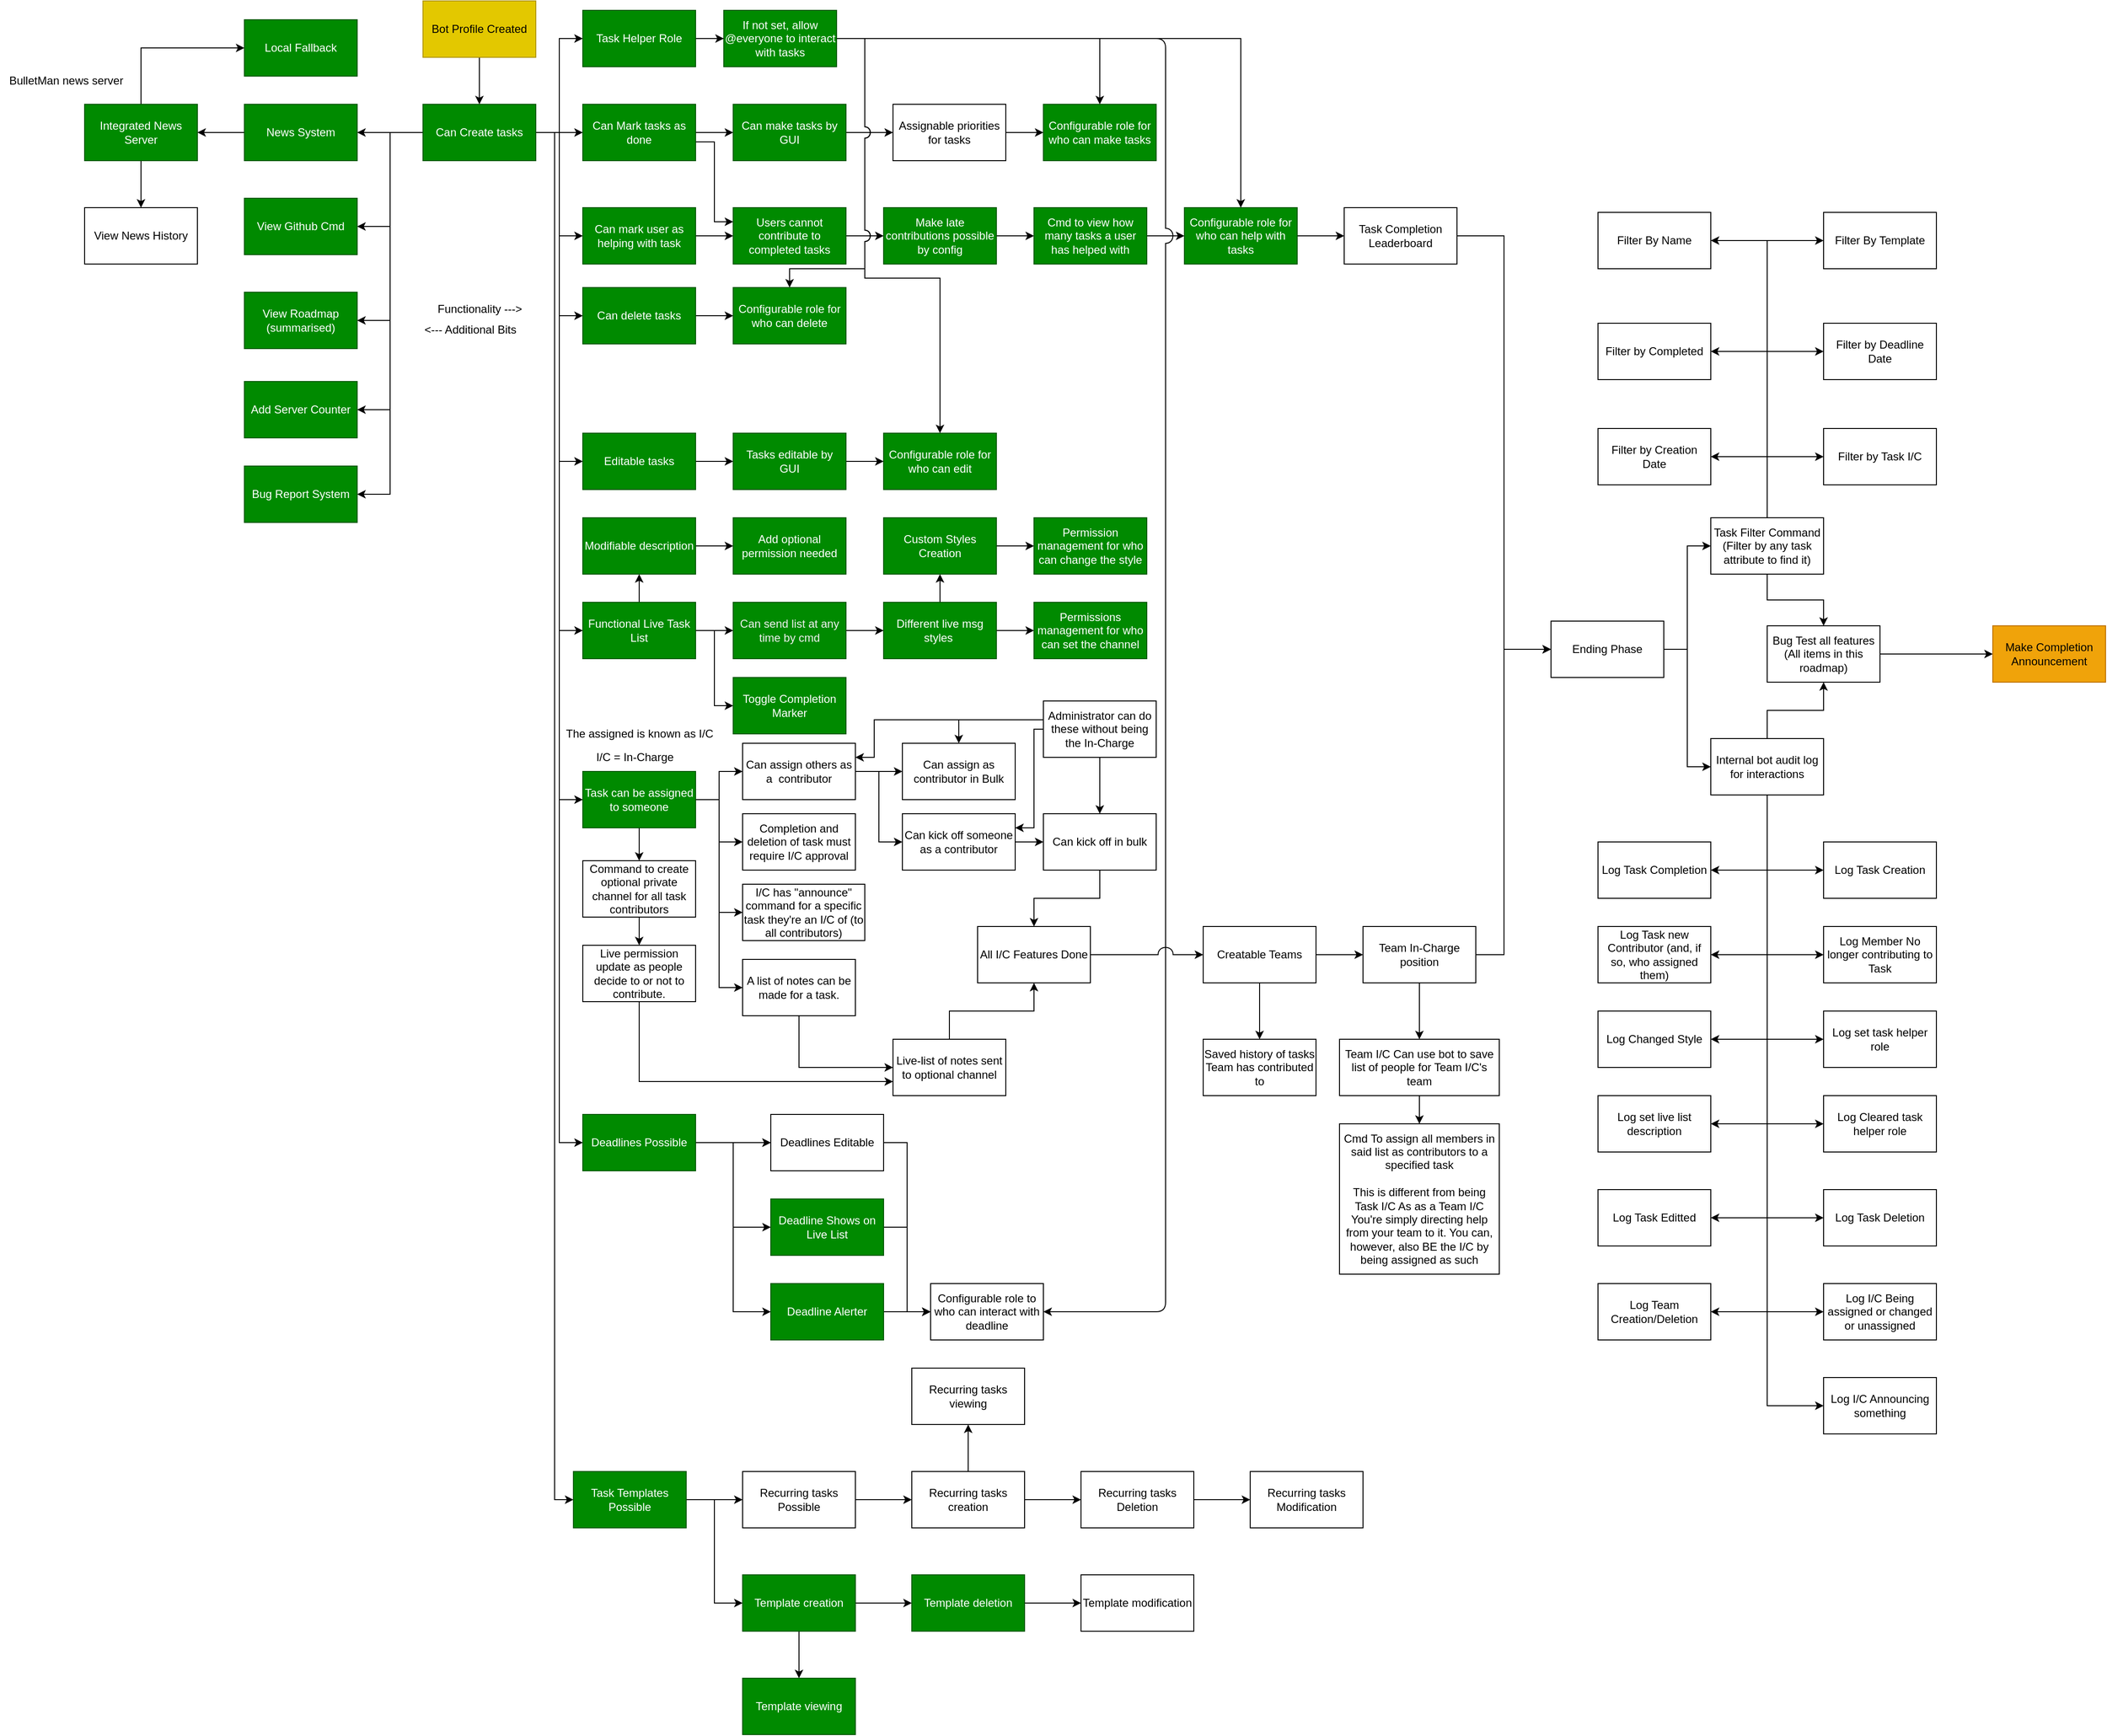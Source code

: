 <mxfile version="24.7.5">
  <diagram name="Page-1" id="8FrDcvNgyaQXy28fj4Ws">
    <mxGraphModel dx="1434" dy="836" grid="1" gridSize="10" guides="1" tooltips="1" connect="1" arrows="1" fold="1" page="1" pageScale="1" pageWidth="2300" pageHeight="1900" math="0" shadow="0">
      <root>
        <mxCell id="0" />
        <mxCell id="1" parent="0" />
        <mxCell id="YeKTc1dGwM5D7p58s4Ac-23" value="" style="edgeStyle=orthogonalEdgeStyle;rounded=0;orthogonalLoop=1;jettySize=auto;html=1;" parent="1" source="YeKTc1dGwM5D7p58s4Ac-1" target="YeKTc1dGwM5D7p58s4Ac-22" edge="1">
          <mxGeometry relative="1" as="geometry" />
        </mxCell>
        <mxCell id="YeKTc1dGwM5D7p58s4Ac-1" value="Editable tasks" style="rounded=0;whiteSpace=wrap;html=1;fillColor=#008a00;fontColor=#ffffff;strokeColor=#005700;" parent="1" vertex="1">
          <mxGeometry x="660" y="475" width="120" height="60" as="geometry" />
        </mxCell>
        <mxCell id="YeKTc1dGwM5D7p58s4Ac-4" value="" style="edgeStyle=orthogonalEdgeStyle;rounded=0;orthogonalLoop=1;jettySize=auto;html=1;" parent="1" source="YeKTc1dGwM5D7p58s4Ac-2" target="YeKTc1dGwM5D7p58s4Ac-3" edge="1">
          <mxGeometry relative="1" as="geometry" />
        </mxCell>
        <mxCell id="YeKTc1dGwM5D7p58s4Ac-6" style="edgeStyle=orthogonalEdgeStyle;rounded=0;orthogonalLoop=1;jettySize=auto;html=1;entryX=0;entryY=0.5;entryDx=0;entryDy=0;" parent="1" source="YeKTc1dGwM5D7p58s4Ac-2" target="YeKTc1dGwM5D7p58s4Ac-5" edge="1">
          <mxGeometry relative="1" as="geometry" />
        </mxCell>
        <mxCell id="YeKTc1dGwM5D7p58s4Ac-8" style="edgeStyle=orthogonalEdgeStyle;rounded=0;orthogonalLoop=1;jettySize=auto;html=1;entryX=0;entryY=0.5;entryDx=0;entryDy=0;" parent="1" source="YeKTc1dGwM5D7p58s4Ac-2" target="YeKTc1dGwM5D7p58s4Ac-7" edge="1">
          <mxGeometry relative="1" as="geometry" />
        </mxCell>
        <mxCell id="YeKTc1dGwM5D7p58s4Ac-16" style="edgeStyle=orthogonalEdgeStyle;rounded=0;orthogonalLoop=1;jettySize=auto;html=1;entryX=0;entryY=0.5;entryDx=0;entryDy=0;" parent="1" source="YeKTc1dGwM5D7p58s4Ac-2" target="YeKTc1dGwM5D7p58s4Ac-15" edge="1">
          <mxGeometry relative="1" as="geometry" />
        </mxCell>
        <mxCell id="YeKTc1dGwM5D7p58s4Ac-21" style="edgeStyle=orthogonalEdgeStyle;rounded=0;orthogonalLoop=1;jettySize=auto;html=1;entryX=0;entryY=0.5;entryDx=0;entryDy=0;" parent="1" source="YeKTc1dGwM5D7p58s4Ac-2" target="YeKTc1dGwM5D7p58s4Ac-1" edge="1">
          <mxGeometry relative="1" as="geometry" />
        </mxCell>
        <mxCell id="YeKTc1dGwM5D7p58s4Ac-25" style="edgeStyle=orthogonalEdgeStyle;rounded=0;orthogonalLoop=1;jettySize=auto;html=1;entryX=0;entryY=0.5;entryDx=0;entryDy=0;" parent="1" source="YeKTc1dGwM5D7p58s4Ac-2" target="YeKTc1dGwM5D7p58s4Ac-24" edge="1">
          <mxGeometry relative="1" as="geometry" />
        </mxCell>
        <mxCell id="HZ9nBPcBSSSsEg8i0Y5z-13" style="edgeStyle=orthogonalEdgeStyle;rounded=0;orthogonalLoop=1;jettySize=auto;html=1;entryX=0;entryY=0.5;entryDx=0;entryDy=0;" parent="1" source="YeKTc1dGwM5D7p58s4Ac-2" target="HZ9nBPcBSSSsEg8i0Y5z-9" edge="1">
          <mxGeometry relative="1" as="geometry" />
        </mxCell>
        <mxCell id="HZ9nBPcBSSSsEg8i0Y5z-28" value="" style="edgeStyle=orthogonalEdgeStyle;rounded=0;orthogonalLoop=1;jettySize=auto;html=1;" parent="1" source="YeKTc1dGwM5D7p58s4Ac-2" target="HZ9nBPcBSSSsEg8i0Y5z-24" edge="1">
          <mxGeometry relative="1" as="geometry" />
        </mxCell>
        <mxCell id="HZ9nBPcBSSSsEg8i0Y5z-39" style="edgeStyle=orthogonalEdgeStyle;rounded=0;orthogonalLoop=1;jettySize=auto;html=1;entryX=1;entryY=0.5;entryDx=0;entryDy=0;" parent="1" source="YeKTc1dGwM5D7p58s4Ac-2" target="HZ9nBPcBSSSsEg8i0Y5z-38" edge="1">
          <mxGeometry relative="1" as="geometry" />
        </mxCell>
        <mxCell id="HZ9nBPcBSSSsEg8i0Y5z-41" style="edgeStyle=orthogonalEdgeStyle;rounded=0;orthogonalLoop=1;jettySize=auto;html=1;entryX=1;entryY=0.5;entryDx=0;entryDy=0;" parent="1" source="YeKTc1dGwM5D7p58s4Ac-2" target="HZ9nBPcBSSSsEg8i0Y5z-40" edge="1">
          <mxGeometry relative="1" as="geometry" />
        </mxCell>
        <mxCell id="L59BxwfaYWVdyEsUo6Vb-5" style="edgeStyle=orthogonalEdgeStyle;rounded=0;orthogonalLoop=1;jettySize=auto;html=1;entryX=0;entryY=0.5;entryDx=0;entryDy=0;" parent="1" source="YeKTc1dGwM5D7p58s4Ac-2" target="L59BxwfaYWVdyEsUo6Vb-4" edge="1">
          <mxGeometry relative="1" as="geometry" />
        </mxCell>
        <mxCell id="NMTUODGjlIO52O_gNEFz-11" style="edgeStyle=orthogonalEdgeStyle;rounded=0;orthogonalLoop=1;jettySize=auto;html=1;entryX=0;entryY=0.5;entryDx=0;entryDy=0;" parent="1" source="YeKTc1dGwM5D7p58s4Ac-2" target="NMTUODGjlIO52O_gNEFz-10" edge="1">
          <mxGeometry relative="1" as="geometry" />
        </mxCell>
        <mxCell id="s9dYylVE_jDBHlCoKm3X-3" style="edgeStyle=orthogonalEdgeStyle;rounded=0;orthogonalLoop=1;jettySize=auto;html=1;entryX=1;entryY=0.5;entryDx=0;entryDy=0;" parent="1" source="YeKTc1dGwM5D7p58s4Ac-2" target="s9dYylVE_jDBHlCoKm3X-1" edge="1">
          <mxGeometry relative="1" as="geometry" />
        </mxCell>
        <mxCell id="s9dYylVE_jDBHlCoKm3X-4" style="edgeStyle=orthogonalEdgeStyle;rounded=0;orthogonalLoop=1;jettySize=auto;html=1;entryX=1;entryY=0.5;entryDx=0;entryDy=0;" parent="1" source="YeKTc1dGwM5D7p58s4Ac-2" target="s9dYylVE_jDBHlCoKm3X-2" edge="1">
          <mxGeometry relative="1" as="geometry" />
        </mxCell>
        <mxCell id="YeKTc1dGwM5D7p58s4Ac-2" value="Can Create tasks" style="rounded=0;whiteSpace=wrap;html=1;fillColor=#008a00;fontColor=#ffffff;strokeColor=#005700;" parent="1" vertex="1">
          <mxGeometry x="490" y="125" width="120" height="60" as="geometry" />
        </mxCell>
        <mxCell id="YeKTc1dGwM5D7p58s4Ac-34" style="edgeStyle=orthogonalEdgeStyle;rounded=0;orthogonalLoop=1;jettySize=auto;html=1;" parent="1" source="YeKTc1dGwM5D7p58s4Ac-3" target="YeKTc1dGwM5D7p58s4Ac-33" edge="1">
          <mxGeometry relative="1" as="geometry" />
        </mxCell>
        <mxCell id="HZ9nBPcBSSSsEg8i0Y5z-37" style="edgeStyle=orthogonalEdgeStyle;rounded=0;orthogonalLoop=1;jettySize=auto;html=1;entryX=0;entryY=0.25;entryDx=0;entryDy=0;" parent="1" source="YeKTc1dGwM5D7p58s4Ac-3" target="YeKTc1dGwM5D7p58s4Ac-9" edge="1">
          <mxGeometry relative="1" as="geometry">
            <Array as="points">
              <mxPoint x="800" y="165" />
              <mxPoint x="800" y="250" />
            </Array>
          </mxGeometry>
        </mxCell>
        <mxCell id="YeKTc1dGwM5D7p58s4Ac-3" value="Can&amp;nbsp;&lt;span style=&quot;background-color: initial;&quot;&gt;Mark tasks as done&lt;/span&gt;" style="rounded=0;whiteSpace=wrap;html=1;fillColor=#008a00;fontColor=#ffffff;strokeColor=#005700;" parent="1" vertex="1">
          <mxGeometry x="660" y="125" width="120" height="60" as="geometry" />
        </mxCell>
        <mxCell id="YeKTc1dGwM5D7p58s4Ac-11" value="" style="edgeStyle=orthogonalEdgeStyle;rounded=0;orthogonalLoop=1;jettySize=auto;html=1;" parent="1" source="YeKTc1dGwM5D7p58s4Ac-5" target="YeKTc1dGwM5D7p58s4Ac-9" edge="1">
          <mxGeometry relative="1" as="geometry" />
        </mxCell>
        <mxCell id="YeKTc1dGwM5D7p58s4Ac-5" value="Can mark user as helping with task" style="rounded=0;whiteSpace=wrap;html=1;fillColor=#008a00;fontColor=#ffffff;strokeColor=#005700;" parent="1" vertex="1">
          <mxGeometry x="660" y="235" width="120" height="60" as="geometry" />
        </mxCell>
        <mxCell id="RFqWDmBNpIgHTDwS8YA--31" value="" style="edgeStyle=orthogonalEdgeStyle;rounded=0;orthogonalLoop=1;jettySize=auto;html=1;" parent="1" source="YeKTc1dGwM5D7p58s4Ac-7" target="RFqWDmBNpIgHTDwS8YA--30" edge="1">
          <mxGeometry relative="1" as="geometry" />
        </mxCell>
        <mxCell id="YeKTc1dGwM5D7p58s4Ac-7" value="Can delete tasks" style="rounded=0;whiteSpace=wrap;html=1;fillColor=#008a00;fontColor=#ffffff;strokeColor=#005700;" parent="1" vertex="1">
          <mxGeometry x="660" y="320" width="120" height="60" as="geometry" />
        </mxCell>
        <mxCell id="YeKTc1dGwM5D7p58s4Ac-13" value="" style="edgeStyle=orthogonalEdgeStyle;rounded=0;orthogonalLoop=1;jettySize=auto;html=1;" parent="1" source="YeKTc1dGwM5D7p58s4Ac-9" target="YeKTc1dGwM5D7p58s4Ac-12" edge="1">
          <mxGeometry relative="1" as="geometry" />
        </mxCell>
        <mxCell id="YeKTc1dGwM5D7p58s4Ac-9" value="Users cannot contribute to completed tasks" style="rounded=0;whiteSpace=wrap;html=1;fillColor=#008a00;fontColor=#ffffff;strokeColor=#005700;" parent="1" vertex="1">
          <mxGeometry x="820" y="235" width="120" height="60" as="geometry" />
        </mxCell>
        <mxCell id="HZ9nBPcBSSSsEg8i0Y5z-44" value="" style="edgeStyle=orthogonalEdgeStyle;rounded=0;orthogonalLoop=1;jettySize=auto;html=1;" parent="1" source="YeKTc1dGwM5D7p58s4Ac-12" target="HZ9nBPcBSSSsEg8i0Y5z-42" edge="1">
          <mxGeometry relative="1" as="geometry" />
        </mxCell>
        <mxCell id="YeKTc1dGwM5D7p58s4Ac-12" value="Make late contributions possible by config" style="rounded=0;whiteSpace=wrap;html=1;fillColor=#008a00;fontColor=#ffffff;strokeColor=#005700;" parent="1" vertex="1">
          <mxGeometry x="980" y="235" width="120" height="60" as="geometry" />
        </mxCell>
        <mxCell id="YeKTc1dGwM5D7p58s4Ac-18" value="" style="edgeStyle=orthogonalEdgeStyle;rounded=0;orthogonalLoop=1;jettySize=auto;html=1;" parent="1" source="YeKTc1dGwM5D7p58s4Ac-15" target="YeKTc1dGwM5D7p58s4Ac-17" edge="1">
          <mxGeometry relative="1" as="geometry" />
        </mxCell>
        <mxCell id="HZ9nBPcBSSSsEg8i0Y5z-52" style="edgeStyle=orthogonalEdgeStyle;rounded=0;orthogonalLoop=1;jettySize=auto;html=1;entryX=0;entryY=0.5;entryDx=0;entryDy=0;" parent="1" source="YeKTc1dGwM5D7p58s4Ac-15" target="HZ9nBPcBSSSsEg8i0Y5z-51" edge="1">
          <mxGeometry relative="1" as="geometry" />
        </mxCell>
        <mxCell id="RFqWDmBNpIgHTDwS8YA--4" value="" style="edgeStyle=orthogonalEdgeStyle;rounded=0;orthogonalLoop=1;jettySize=auto;html=1;" parent="1" source="YeKTc1dGwM5D7p58s4Ac-15" target="RFqWDmBNpIgHTDwS8YA--3" edge="1">
          <mxGeometry relative="1" as="geometry" />
        </mxCell>
        <mxCell id="YeKTc1dGwM5D7p58s4Ac-15" value="Functional Live Task List" style="rounded=0;whiteSpace=wrap;html=1;fillColor=#008a00;fontColor=#ffffff;strokeColor=#005700;" parent="1" vertex="1">
          <mxGeometry x="660" y="655" width="120" height="60" as="geometry" />
        </mxCell>
        <mxCell id="YeKTc1dGwM5D7p58s4Ac-20" value="" style="edgeStyle=orthogonalEdgeStyle;rounded=0;orthogonalLoop=1;jettySize=auto;html=1;" parent="1" source="YeKTc1dGwM5D7p58s4Ac-17" target="YeKTc1dGwM5D7p58s4Ac-19" edge="1">
          <mxGeometry relative="1" as="geometry" />
        </mxCell>
        <mxCell id="YeKTc1dGwM5D7p58s4Ac-17" value="&lt;span style=&quot;color: rgb(240, 240, 240);&quot;&gt;Can send list at any time by cmd&lt;/span&gt;" style="rounded=0;whiteSpace=wrap;html=1;fillColor=#008a00;fontColor=#ffffff;strokeColor=#005700;" parent="1" vertex="1">
          <mxGeometry x="820" y="655" width="120" height="60" as="geometry" />
        </mxCell>
        <mxCell id="YeKTc1dGwM5D7p58s4Ac-27" value="" style="edgeStyle=orthogonalEdgeStyle;rounded=0;orthogonalLoop=1;jettySize=auto;html=1;" parent="1" source="YeKTc1dGwM5D7p58s4Ac-19" target="YeKTc1dGwM5D7p58s4Ac-26" edge="1">
          <mxGeometry relative="1" as="geometry" />
        </mxCell>
        <mxCell id="HZ9nBPcBSSSsEg8i0Y5z-23" value="" style="edgeStyle=orthogonalEdgeStyle;rounded=0;orthogonalLoop=1;jettySize=auto;html=1;" parent="1" source="YeKTc1dGwM5D7p58s4Ac-19" target="HZ9nBPcBSSSsEg8i0Y5z-22" edge="1">
          <mxGeometry relative="1" as="geometry" />
        </mxCell>
        <mxCell id="YeKTc1dGwM5D7p58s4Ac-19" value="Different live msg styles&amp;nbsp;" style="rounded=0;whiteSpace=wrap;html=1;fillColor=#008a00;fontColor=#ffffff;strokeColor=#005700;" parent="1" vertex="1">
          <mxGeometry x="980" y="655" width="120" height="60" as="geometry" />
        </mxCell>
        <mxCell id="RFqWDmBNpIgHTDwS8YA--29" value="" style="edgeStyle=orthogonalEdgeStyle;rounded=0;orthogonalLoop=1;jettySize=auto;html=1;" parent="1" source="YeKTc1dGwM5D7p58s4Ac-22" target="RFqWDmBNpIgHTDwS8YA--28" edge="1">
          <mxGeometry relative="1" as="geometry" />
        </mxCell>
        <mxCell id="YeKTc1dGwM5D7p58s4Ac-22" value="Tasks editable by&lt;div&gt;GUI&lt;/div&gt;" style="rounded=0;whiteSpace=wrap;html=1;fillColor=#008a00;fontColor=#ffffff;strokeColor=#005700;" parent="1" vertex="1">
          <mxGeometry x="820" y="475" width="120" height="60" as="geometry" />
        </mxCell>
        <mxCell id="RFqWDmBNpIgHTDwS8YA--8" value="" style="edgeStyle=orthogonalEdgeStyle;rounded=0;orthogonalLoop=1;jettySize=auto;html=1;" parent="1" source="YeKTc1dGwM5D7p58s4Ac-24" target="RFqWDmBNpIgHTDwS8YA--7" edge="1">
          <mxGeometry relative="1" as="geometry" />
        </mxCell>
        <mxCell id="RFqWDmBNpIgHTDwS8YA--14" style="edgeStyle=orthogonalEdgeStyle;rounded=0;orthogonalLoop=1;jettySize=auto;html=1;entryX=0;entryY=0.5;entryDx=0;entryDy=0;" parent="1" source="YeKTc1dGwM5D7p58s4Ac-24" target="YeKTc1dGwM5D7p58s4Ac-35" edge="1">
          <mxGeometry relative="1" as="geometry" />
        </mxCell>
        <mxCell id="RFqWDmBNpIgHTDwS8YA--17" style="edgeStyle=orthogonalEdgeStyle;rounded=0;orthogonalLoop=1;jettySize=auto;html=1;entryX=0;entryY=0.5;entryDx=0;entryDy=0;" parent="1" source="YeKTc1dGwM5D7p58s4Ac-24" target="RFqWDmBNpIgHTDwS8YA--5" edge="1">
          <mxGeometry relative="1" as="geometry" />
        </mxCell>
        <mxCell id="RFqWDmBNpIgHTDwS8YA--21" value="" style="edgeStyle=orthogonalEdgeStyle;rounded=0;orthogonalLoop=1;jettySize=auto;html=1;" parent="1" source="YeKTc1dGwM5D7p58s4Ac-24" target="RFqWDmBNpIgHTDwS8YA--20" edge="1">
          <mxGeometry relative="1" as="geometry" />
        </mxCell>
        <mxCell id="RFqWDmBNpIgHTDwS8YA--25" style="edgeStyle=orthogonalEdgeStyle;rounded=0;orthogonalLoop=1;jettySize=auto;html=1;entryX=0;entryY=0.5;entryDx=0;entryDy=0;" parent="1" source="YeKTc1dGwM5D7p58s4Ac-24" target="RFqWDmBNpIgHTDwS8YA--24" edge="1">
          <mxGeometry relative="1" as="geometry" />
        </mxCell>
        <mxCell id="YeKTc1dGwM5D7p58s4Ac-24" value="Task can be assigned to someone" style="rounded=0;whiteSpace=wrap;html=1;fillColor=#008a00;fontColor=#ffffff;strokeColor=#005700;" parent="1" vertex="1">
          <mxGeometry x="660" y="835" width="120" height="60" as="geometry" />
        </mxCell>
        <mxCell id="YeKTc1dGwM5D7p58s4Ac-26" value="Permissions management for who can set the channel" style="rounded=0;whiteSpace=wrap;html=1;fillColor=#008a00;fontColor=#ffffff;strokeColor=#005700;" parent="1" vertex="1">
          <mxGeometry x="1140" y="655" width="120" height="60" as="geometry" />
        </mxCell>
        <mxCell id="RFqWDmBNpIgHTDwS8YA--41" value="" style="edgeStyle=orthogonalEdgeStyle;rounded=0;orthogonalLoop=1;jettySize=auto;html=1;" parent="1" source="YeKTc1dGwM5D7p58s4Ac-33" target="RFqWDmBNpIgHTDwS8YA--40" edge="1">
          <mxGeometry relative="1" as="geometry" />
        </mxCell>
        <mxCell id="YeKTc1dGwM5D7p58s4Ac-33" value="Can make tasks by GUI" style="rounded=0;whiteSpace=wrap;html=1;fillColor=#008a00;fontColor=#ffffff;strokeColor=#005700;" parent="1" vertex="1">
          <mxGeometry x="820" y="125" width="120" height="60" as="geometry" />
        </mxCell>
        <mxCell id="L59BxwfaYWVdyEsUo6Vb-3" style="edgeStyle=orthogonalEdgeStyle;rounded=0;orthogonalLoop=1;jettySize=auto;html=1;entryX=0;entryY=0.5;entryDx=0;entryDy=0;" parent="1" source="YeKTc1dGwM5D7p58s4Ac-35" target="RFqWDmBNpIgHTDwS8YA--44" edge="1">
          <mxGeometry relative="1" as="geometry">
            <Array as="points">
              <mxPoint x="890" y="1150" />
            </Array>
          </mxGeometry>
        </mxCell>
        <mxCell id="YeKTc1dGwM5D7p58s4Ac-35" value="A list of notes can be made for a task." style="rounded=0;whiteSpace=wrap;html=1;" parent="1" vertex="1">
          <mxGeometry x="830" y="1035" width="120" height="60" as="geometry" />
        </mxCell>
        <mxCell id="HZ9nBPcBSSSsEg8i0Y5z-16" value="" style="edgeStyle=orthogonalEdgeStyle;rounded=0;orthogonalLoop=1;jettySize=auto;html=1;" parent="1" source="HZ9nBPcBSSSsEg8i0Y5z-9" target="HZ9nBPcBSSSsEg8i0Y5z-14" edge="1">
          <mxGeometry relative="1" as="geometry" />
        </mxCell>
        <mxCell id="HZ9nBPcBSSSsEg8i0Y5z-17" value="" style="edgeStyle=orthogonalEdgeStyle;rounded=0;orthogonalLoop=1;jettySize=auto;html=1;" parent="1" source="HZ9nBPcBSSSsEg8i0Y5z-9" target="HZ9nBPcBSSSsEg8i0Y5z-14" edge="1">
          <mxGeometry relative="1" as="geometry" />
        </mxCell>
        <mxCell id="HZ9nBPcBSSSsEg8i0Y5z-19" style="edgeStyle=orthogonalEdgeStyle;rounded=0;orthogonalLoop=1;jettySize=auto;html=1;entryX=0;entryY=0.5;entryDx=0;entryDy=0;" parent="1" source="HZ9nBPcBSSSsEg8i0Y5z-9" target="HZ9nBPcBSSSsEg8i0Y5z-18" edge="1">
          <mxGeometry relative="1" as="geometry" />
        </mxCell>
        <mxCell id="HZ9nBPcBSSSsEg8i0Y5z-21" style="edgeStyle=orthogonalEdgeStyle;rounded=0;orthogonalLoop=1;jettySize=auto;html=1;entryX=0;entryY=0.5;entryDx=0;entryDy=0;" parent="1" source="HZ9nBPcBSSSsEg8i0Y5z-9" target="HZ9nBPcBSSSsEg8i0Y5z-20" edge="1">
          <mxGeometry relative="1" as="geometry" />
        </mxCell>
        <mxCell id="HZ9nBPcBSSSsEg8i0Y5z-9" value="Deadlines Possible" style="rounded=0;whiteSpace=wrap;html=1;fillColor=#008a00;fontColor=#ffffff;strokeColor=#005700;" parent="1" vertex="1">
          <mxGeometry x="660" y="1200" width="120" height="60" as="geometry" />
        </mxCell>
        <mxCell id="RFqWDmBNpIgHTDwS8YA--35" style="edgeStyle=orthogonalEdgeStyle;rounded=0;orthogonalLoop=1;jettySize=auto;html=1;entryX=0;entryY=0.5;entryDx=0;entryDy=0;" parent="1" source="HZ9nBPcBSSSsEg8i0Y5z-14" target="RFqWDmBNpIgHTDwS8YA--32" edge="1">
          <mxGeometry relative="1" as="geometry" />
        </mxCell>
        <mxCell id="HZ9nBPcBSSSsEg8i0Y5z-14" value="Deadlines Editable" style="rounded=0;whiteSpace=wrap;html=1;" parent="1" vertex="1">
          <mxGeometry x="860" y="1200" width="120" height="60" as="geometry" />
        </mxCell>
        <mxCell id="RFqWDmBNpIgHTDwS8YA--34" style="edgeStyle=orthogonalEdgeStyle;rounded=0;orthogonalLoop=1;jettySize=auto;html=1;entryX=0;entryY=0.5;entryDx=0;entryDy=0;" parent="1" source="HZ9nBPcBSSSsEg8i0Y5z-18" target="RFqWDmBNpIgHTDwS8YA--32" edge="1">
          <mxGeometry relative="1" as="geometry" />
        </mxCell>
        <mxCell id="HZ9nBPcBSSSsEg8i0Y5z-18" value="Deadline Shows on Live List" style="rounded=0;whiteSpace=wrap;html=1;fillColor=#008a00;fontColor=#ffffff;strokeColor=#005700;" parent="1" vertex="1">
          <mxGeometry x="860" y="1290" width="120" height="60" as="geometry" />
        </mxCell>
        <mxCell id="RFqWDmBNpIgHTDwS8YA--33" value="" style="edgeStyle=orthogonalEdgeStyle;rounded=0;orthogonalLoop=1;jettySize=auto;html=1;" parent="1" source="HZ9nBPcBSSSsEg8i0Y5z-20" target="RFqWDmBNpIgHTDwS8YA--32" edge="1">
          <mxGeometry relative="1" as="geometry" />
        </mxCell>
        <mxCell id="HZ9nBPcBSSSsEg8i0Y5z-20" value="Deadline Alerter" style="rounded=0;whiteSpace=wrap;html=1;fillColor=#008a00;fontColor=#ffffff;strokeColor=#005700;" parent="1" vertex="1">
          <mxGeometry x="860" y="1380" width="120" height="60" as="geometry" />
        </mxCell>
        <mxCell id="RFqWDmBNpIgHTDwS8YA--39" value="" style="edgeStyle=orthogonalEdgeStyle;rounded=0;orthogonalLoop=1;jettySize=auto;html=1;" parent="1" source="HZ9nBPcBSSSsEg8i0Y5z-22" target="RFqWDmBNpIgHTDwS8YA--38" edge="1">
          <mxGeometry relative="1" as="geometry" />
        </mxCell>
        <mxCell id="HZ9nBPcBSSSsEg8i0Y5z-22" value="Custom Styles&lt;div&gt;Creation&lt;/div&gt;" style="rounded=0;whiteSpace=wrap;html=1;fillColor=#008a00;fontColor=#ffffff;strokeColor=#005700;" parent="1" vertex="1">
          <mxGeometry x="980" y="565" width="120" height="60" as="geometry" />
        </mxCell>
        <mxCell id="HZ9nBPcBSSSsEg8i0Y5z-33" value="" style="edgeStyle=orthogonalEdgeStyle;rounded=0;orthogonalLoop=1;jettySize=auto;html=1;" parent="1" source="HZ9nBPcBSSSsEg8i0Y5z-24" target="HZ9nBPcBSSSsEg8i0Y5z-32" edge="1">
          <mxGeometry relative="1" as="geometry" />
        </mxCell>
        <mxCell id="HZ9nBPcBSSSsEg8i0Y5z-24" value="News System" style="rounded=0;whiteSpace=wrap;html=1;fillColor=#008a00;fontColor=#ffffff;strokeColor=#005700;" parent="1" vertex="1">
          <mxGeometry x="300" y="125" width="120" height="60" as="geometry" />
        </mxCell>
        <mxCell id="HZ9nBPcBSSSsEg8i0Y5z-30" value="" style="edgeStyle=orthogonalEdgeStyle;rounded=0;orthogonalLoop=1;jettySize=auto;html=1;" parent="1" source="HZ9nBPcBSSSsEg8i0Y5z-29" target="YeKTc1dGwM5D7p58s4Ac-2" edge="1">
          <mxGeometry relative="1" as="geometry" />
        </mxCell>
        <mxCell id="HZ9nBPcBSSSsEg8i0Y5z-29" value="Bot Profile Created" style="rounded=0;whiteSpace=wrap;html=1;fillColor=#e3c800;fontColor=#000000;strokeColor=#B09500;" parent="1" vertex="1">
          <mxGeometry x="490" y="15" width="120" height="60" as="geometry" />
        </mxCell>
        <mxCell id="HZ9nBPcBSSSsEg8i0Y5z-36" style="edgeStyle=orthogonalEdgeStyle;rounded=0;orthogonalLoop=1;jettySize=auto;html=1;entryX=0;entryY=0.5;entryDx=0;entryDy=0;" parent="1" source="HZ9nBPcBSSSsEg8i0Y5z-32" target="HZ9nBPcBSSSsEg8i0Y5z-35" edge="1">
          <mxGeometry relative="1" as="geometry">
            <Array as="points">
              <mxPoint x="190" y="65" />
            </Array>
          </mxGeometry>
        </mxCell>
        <mxCell id="RFqWDmBNpIgHTDwS8YA--2" value="" style="edgeStyle=orthogonalEdgeStyle;rounded=0;orthogonalLoop=1;jettySize=auto;html=1;" parent="1" source="HZ9nBPcBSSSsEg8i0Y5z-32" target="RFqWDmBNpIgHTDwS8YA--1" edge="1">
          <mxGeometry relative="1" as="geometry" />
        </mxCell>
        <mxCell id="HZ9nBPcBSSSsEg8i0Y5z-32" value="Integrated News Server" style="rounded=0;whiteSpace=wrap;html=1;fillColor=#008a00;fontColor=#ffffff;strokeColor=#005700;" parent="1" vertex="1">
          <mxGeometry x="130" y="125" width="120" height="60" as="geometry" />
        </mxCell>
        <mxCell id="HZ9nBPcBSSSsEg8i0Y5z-34" value="BulletMan news server" style="text;html=1;align=center;verticalAlign=middle;resizable=0;points=[];autosize=1;strokeColor=none;fillColor=none;rounded=0;" parent="1" vertex="1">
          <mxGeometry x="40" y="85" width="140" height="30" as="geometry" />
        </mxCell>
        <mxCell id="HZ9nBPcBSSSsEg8i0Y5z-35" value="Local Fallback" style="rounded=0;whiteSpace=wrap;html=1;fillColor=#008a00;fontColor=#ffffff;strokeColor=#005700;" parent="1" vertex="1">
          <mxGeometry x="300" y="35" width="120" height="60" as="geometry" />
        </mxCell>
        <mxCell id="HZ9nBPcBSSSsEg8i0Y5z-38" value="View Github Cmd" style="rounded=0;whiteSpace=wrap;html=1;fillColor=#008a00;fontColor=#ffffff;strokeColor=#005700;" parent="1" vertex="1">
          <mxGeometry x="300" y="225" width="120" height="60" as="geometry" />
        </mxCell>
        <mxCell id="HZ9nBPcBSSSsEg8i0Y5z-40" value="View Roadmap (summarised)" style="rounded=0;whiteSpace=wrap;html=1;fillColor=#008a00;fontColor=#ffffff;strokeColor=#005700;" parent="1" vertex="1">
          <mxGeometry x="300" y="325" width="120" height="60" as="geometry" />
        </mxCell>
        <mxCell id="RFqWDmBNpIgHTDwS8YA--43" value="" style="edgeStyle=orthogonalEdgeStyle;rounded=0;orthogonalLoop=1;jettySize=auto;html=1;" parent="1" source="HZ9nBPcBSSSsEg8i0Y5z-42" target="RFqWDmBNpIgHTDwS8YA--42" edge="1">
          <mxGeometry relative="1" as="geometry" />
        </mxCell>
        <mxCell id="HZ9nBPcBSSSsEg8i0Y5z-42" value="Cmd to view how many tasks a user has helped with" style="rounded=0;whiteSpace=wrap;html=1;fillColor=#008a00;fontColor=#ffffff;strokeColor=#005700;" parent="1" vertex="1">
          <mxGeometry x="1140" y="235" width="120" height="60" as="geometry" />
        </mxCell>
        <mxCell id="HZ9nBPcBSSSsEg8i0Y5z-51" value="Toggle Completion Marker" style="rounded=0;whiteSpace=wrap;html=1;fillColor=#008a00;fontColor=#ffffff;strokeColor=#005700;" parent="1" vertex="1">
          <mxGeometry x="820" y="735" width="120" height="60" as="geometry" />
        </mxCell>
        <mxCell id="RFqWDmBNpIgHTDwS8YA--1" value="View News History" style="rounded=0;whiteSpace=wrap;html=1;" parent="1" vertex="1">
          <mxGeometry x="130" y="235" width="120" height="60" as="geometry" />
        </mxCell>
        <mxCell id="RFqWDmBNpIgHTDwS8YA--37" value="" style="edgeStyle=orthogonalEdgeStyle;rounded=0;orthogonalLoop=1;jettySize=auto;html=1;" parent="1" source="RFqWDmBNpIgHTDwS8YA--3" target="RFqWDmBNpIgHTDwS8YA--36" edge="1">
          <mxGeometry relative="1" as="geometry" />
        </mxCell>
        <mxCell id="RFqWDmBNpIgHTDwS8YA--3" value="Modifiable description" style="rounded=0;whiteSpace=wrap;html=1;fillColor=#008a00;fontColor=#ffffff;strokeColor=#005700;" parent="1" vertex="1">
          <mxGeometry x="660" y="565" width="120" height="60" as="geometry" />
        </mxCell>
        <mxCell id="RFqWDmBNpIgHTDwS8YA--5" value="I/C has &quot;announce&quot; command for a specific task they&#39;re an I/C of (to all contributors)" style="rounded=0;whiteSpace=wrap;html=1;" parent="1" vertex="1">
          <mxGeometry x="830" y="955" width="130" height="60" as="geometry" />
        </mxCell>
        <mxCell id="RFqWDmBNpIgHTDwS8YA--7" value="Completion and deletion of task must require I/C approval" style="rounded=0;whiteSpace=wrap;html=1;" parent="1" vertex="1">
          <mxGeometry x="830" y="880" width="120" height="60" as="geometry" />
        </mxCell>
        <mxCell id="RFqWDmBNpIgHTDwS8YA--9" value="The assigned is known as I/C" style="text;html=1;align=center;verticalAlign=middle;resizable=0;points=[];autosize=1;strokeColor=none;fillColor=none;rounded=0;" parent="1" vertex="1">
          <mxGeometry x="630" y="780" width="180" height="30" as="geometry" />
        </mxCell>
        <mxCell id="RFqWDmBNpIgHTDwS8YA--23" value="" style="edgeStyle=orthogonalEdgeStyle;rounded=0;orthogonalLoop=1;jettySize=auto;html=1;" parent="1" source="RFqWDmBNpIgHTDwS8YA--20" target="RFqWDmBNpIgHTDwS8YA--22" edge="1">
          <mxGeometry relative="1" as="geometry" />
        </mxCell>
        <mxCell id="RFqWDmBNpIgHTDwS8YA--20" value="Command to create optional private channel for all task contributors" style="rounded=0;whiteSpace=wrap;html=1;" parent="1" vertex="1">
          <mxGeometry x="660" y="930" width="120" height="60" as="geometry" />
        </mxCell>
        <mxCell id="RFqWDmBNpIgHTDwS8YA--47" style="edgeStyle=orthogonalEdgeStyle;rounded=0;orthogonalLoop=1;jettySize=auto;html=1;entryX=0;entryY=0.75;entryDx=0;entryDy=0;" parent="1" source="RFqWDmBNpIgHTDwS8YA--22" target="RFqWDmBNpIgHTDwS8YA--44" edge="1">
          <mxGeometry relative="1" as="geometry">
            <Array as="points">
              <mxPoint x="720" y="1165" />
            </Array>
          </mxGeometry>
        </mxCell>
        <mxCell id="RFqWDmBNpIgHTDwS8YA--22" value="Live permission update as people decide to or not to contribute." style="rounded=0;whiteSpace=wrap;html=1;" parent="1" vertex="1">
          <mxGeometry x="660" y="1020" width="120" height="60" as="geometry" />
        </mxCell>
        <mxCell id="7CKY1iiiM0jZxjuc4Mxc-6" style="edgeStyle=orthogonalEdgeStyle;rounded=0;orthogonalLoop=1;jettySize=auto;html=1;entryX=0;entryY=0.5;entryDx=0;entryDy=0;" parent="1" source="RFqWDmBNpIgHTDwS8YA--24" target="RFqWDmBNpIgHTDwS8YA--26" edge="1">
          <mxGeometry relative="1" as="geometry" />
        </mxCell>
        <mxCell id="7CKY1iiiM0jZxjuc4Mxc-7" style="edgeStyle=orthogonalEdgeStyle;rounded=0;orthogonalLoop=1;jettySize=auto;html=1;entryX=0;entryY=0.5;entryDx=0;entryDy=0;" parent="1" source="RFqWDmBNpIgHTDwS8YA--24" target="7CKY1iiiM0jZxjuc4Mxc-2" edge="1">
          <mxGeometry relative="1" as="geometry" />
        </mxCell>
        <mxCell id="RFqWDmBNpIgHTDwS8YA--24" value="Can assign others as a&amp;nbsp; contributor" style="rounded=0;whiteSpace=wrap;html=1;" parent="1" vertex="1">
          <mxGeometry x="830" y="805" width="120" height="60" as="geometry" />
        </mxCell>
        <mxCell id="7CKY1iiiM0jZxjuc4Mxc-9" value="" style="edgeStyle=orthogonalEdgeStyle;rounded=0;orthogonalLoop=1;jettySize=auto;html=1;" parent="1" source="RFqWDmBNpIgHTDwS8YA--26" target="7CKY1iiiM0jZxjuc4Mxc-8" edge="1">
          <mxGeometry relative="1" as="geometry" />
        </mxCell>
        <mxCell id="RFqWDmBNpIgHTDwS8YA--26" value="Can kick off someone as a contributor" style="rounded=0;whiteSpace=wrap;html=1;" parent="1" vertex="1">
          <mxGeometry x="1000" y="880" width="120" height="60" as="geometry" />
        </mxCell>
        <mxCell id="RFqWDmBNpIgHTDwS8YA--28" value="Configurable role for who can edit" style="rounded=0;whiteSpace=wrap;html=1;fillColor=#008a00;fontColor=#ffffff;strokeColor=#005700;" parent="1" vertex="1">
          <mxGeometry x="980" y="475" width="120" height="60" as="geometry" />
        </mxCell>
        <mxCell id="RFqWDmBNpIgHTDwS8YA--30" value="Configurable role for who can delete" style="rounded=0;whiteSpace=wrap;html=1;fillColor=#008a00;fontColor=#ffffff;strokeColor=#005700;" parent="1" vertex="1">
          <mxGeometry x="820" y="320" width="120" height="60" as="geometry" />
        </mxCell>
        <mxCell id="RFqWDmBNpIgHTDwS8YA--32" value="Configurable role to who can interact with deadline" style="rounded=0;whiteSpace=wrap;html=1;" parent="1" vertex="1">
          <mxGeometry x="1030" y="1380" width="120" height="60" as="geometry" />
        </mxCell>
        <mxCell id="RFqWDmBNpIgHTDwS8YA--36" value="Add optional permission needed" style="rounded=0;whiteSpace=wrap;html=1;fillColor=#008a00;fontColor=#ffffff;strokeColor=#005700;" parent="1" vertex="1">
          <mxGeometry x="820" y="565" width="120" height="60" as="geometry" />
        </mxCell>
        <mxCell id="RFqWDmBNpIgHTDwS8YA--38" value="Permission management for who can change the style" style="rounded=0;whiteSpace=wrap;html=1;fillColor=#008a00;fontColor=#ffffff;strokeColor=#005700;" parent="1" vertex="1">
          <mxGeometry x="1140" y="565" width="120" height="60" as="geometry" />
        </mxCell>
        <mxCell id="RFqWDmBNpIgHTDwS8YA--49" value="" style="edgeStyle=orthogonalEdgeStyle;rounded=0;orthogonalLoop=1;jettySize=auto;html=1;" parent="1" source="RFqWDmBNpIgHTDwS8YA--40" target="RFqWDmBNpIgHTDwS8YA--48" edge="1">
          <mxGeometry relative="1" as="geometry" />
        </mxCell>
        <mxCell id="RFqWDmBNpIgHTDwS8YA--40" value="Assignable priorities for tasks" style="rounded=0;whiteSpace=wrap;html=1;" parent="1" vertex="1">
          <mxGeometry x="990" y="125" width="120" height="60" as="geometry" />
        </mxCell>
        <mxCell id="NMTUODGjlIO52O_gNEFz-16" value="" style="edgeStyle=orthogonalEdgeStyle;rounded=0;orthogonalLoop=1;jettySize=auto;html=1;" parent="1" source="RFqWDmBNpIgHTDwS8YA--42" target="NMTUODGjlIO52O_gNEFz-15" edge="1">
          <mxGeometry relative="1" as="geometry" />
        </mxCell>
        <mxCell id="RFqWDmBNpIgHTDwS8YA--42" value="Configurable role for who can help with tasks" style="rounded=0;whiteSpace=wrap;html=1;fillColor=#008a00;fontColor=#ffffff;strokeColor=#005700;" parent="1" vertex="1">
          <mxGeometry x="1300" y="235" width="120" height="60" as="geometry" />
        </mxCell>
        <mxCell id="NMTUODGjlIO52O_gNEFz-19" style="edgeStyle=orthogonalEdgeStyle;rounded=0;orthogonalLoop=1;jettySize=auto;html=1;entryX=0.5;entryY=1;entryDx=0;entryDy=0;" parent="1" source="RFqWDmBNpIgHTDwS8YA--44" target="NMTUODGjlIO52O_gNEFz-18" edge="1">
          <mxGeometry relative="1" as="geometry" />
        </mxCell>
        <mxCell id="RFqWDmBNpIgHTDwS8YA--44" value="Live-list of notes sent to optional channel" style="rounded=0;whiteSpace=wrap;html=1;" parent="1" vertex="1">
          <mxGeometry x="990" y="1120" width="120" height="60" as="geometry" />
        </mxCell>
        <mxCell id="RFqWDmBNpIgHTDwS8YA--48" value="Configurable role for who can make tasks" style="rounded=0;whiteSpace=wrap;html=1;fillColor=#008a00;fontColor=#ffffff;strokeColor=#005700;" parent="1" vertex="1">
          <mxGeometry x="1150" y="125" width="120" height="60" as="geometry" />
        </mxCell>
        <mxCell id="L59BxwfaYWVdyEsUo6Vb-6" style="edgeStyle=orthogonalEdgeStyle;rounded=0;orthogonalLoop=1;jettySize=auto;html=1;entryX=0.5;entryY=0;entryDx=0;entryDy=0;" parent="1" source="L59BxwfaYWVdyEsUo6Vb-4" target="RFqWDmBNpIgHTDwS8YA--48" edge="1">
          <mxGeometry relative="1" as="geometry" />
        </mxCell>
        <mxCell id="L59BxwfaYWVdyEsUo6Vb-7" style="edgeStyle=orthogonalEdgeStyle;rounded=0;orthogonalLoop=1;jettySize=auto;html=1;entryX=0.5;entryY=0;entryDx=0;entryDy=0;jumpStyle=arc;jumpSize=12;" parent="1" source="L59BxwfaYWVdyEsUo6Vb-4" target="RFqWDmBNpIgHTDwS8YA--30" edge="1">
          <mxGeometry relative="1" as="geometry">
            <Array as="points">
              <mxPoint x="960" y="55" />
              <mxPoint x="960" y="300" />
              <mxPoint x="880" y="300" />
            </Array>
          </mxGeometry>
        </mxCell>
        <mxCell id="L59BxwfaYWVdyEsUo6Vb-8" style="edgeStyle=orthogonalEdgeStyle;rounded=0;orthogonalLoop=1;jettySize=auto;html=1;entryX=0.5;entryY=0;entryDx=0;entryDy=0;jumpStyle=arc;jumpSize=12;" parent="1" source="L59BxwfaYWVdyEsUo6Vb-4" target="RFqWDmBNpIgHTDwS8YA--28" edge="1">
          <mxGeometry relative="1" as="geometry">
            <Array as="points">
              <mxPoint x="960" y="55" />
              <mxPoint x="960" y="310" />
              <mxPoint x="1040" y="310" />
            </Array>
          </mxGeometry>
        </mxCell>
        <mxCell id="L59BxwfaYWVdyEsUo6Vb-10" style="edgeStyle=orthogonalEdgeStyle;rounded=0;orthogonalLoop=1;jettySize=auto;html=1;entryX=0.5;entryY=0;entryDx=0;entryDy=0;" parent="1" source="L59BxwfaYWVdyEsUo6Vb-4" target="RFqWDmBNpIgHTDwS8YA--42" edge="1">
          <mxGeometry relative="1" as="geometry" />
        </mxCell>
        <mxCell id="L59BxwfaYWVdyEsUo6Vb-13" style="edgeStyle=orthogonalEdgeStyle;orthogonalLoop=1;jettySize=auto;html=1;" parent="1" source="L59BxwfaYWVdyEsUo6Vb-4" target="L59BxwfaYWVdyEsUo6Vb-12" edge="1">
          <mxGeometry relative="1" as="geometry" />
        </mxCell>
        <mxCell id="L59BxwfaYWVdyEsUo6Vb-4" value="Task Helper&lt;span style=&quot;background-color: initial;&quot;&gt;&amp;nbsp;Role&lt;/span&gt;" style="rounded=0;whiteSpace=wrap;html=1;fillColor=#008a00;fontColor=#ffffff;strokeColor=#005700;" parent="1" vertex="1">
          <mxGeometry x="660" y="25" width="120" height="60" as="geometry" />
        </mxCell>
        <mxCell id="L59BxwfaYWVdyEsUo6Vb-14" style="edgeStyle=orthogonalEdgeStyle;orthogonalLoop=1;jettySize=auto;html=1;jumpStyle=arc;jumpSize=16;" parent="1" source="L59BxwfaYWVdyEsUo6Vb-12" target="RFqWDmBNpIgHTDwS8YA--32" edge="1">
          <mxGeometry relative="1" as="geometry">
            <Array as="points">
              <mxPoint x="1280" y="55" />
              <mxPoint x="1280" y="1410" />
            </Array>
          </mxGeometry>
        </mxCell>
        <mxCell id="L59BxwfaYWVdyEsUo6Vb-12" value="If not set, allow @everyone to interact with tasks" style="rounded=0;whiteSpace=wrap;html=1;fillColor=#008a00;fontColor=#ffffff;strokeColor=#005700;" parent="1" vertex="1">
          <mxGeometry x="810" y="25" width="120" height="60" as="geometry" />
        </mxCell>
        <mxCell id="7CKY1iiiM0jZxjuc4Mxc-2" value="Can assign as contributor in Bulk" style="whiteSpace=wrap;html=1;rounded=0;" parent="1" vertex="1">
          <mxGeometry x="1000" y="805" width="120" height="60" as="geometry" />
        </mxCell>
        <mxCell id="NMTUODGjlIO52O_gNEFz-20" style="edgeStyle=orthogonalEdgeStyle;rounded=0;orthogonalLoop=1;jettySize=auto;html=1;entryX=0.5;entryY=0;entryDx=0;entryDy=0;" parent="1" source="7CKY1iiiM0jZxjuc4Mxc-8" target="NMTUODGjlIO52O_gNEFz-18" edge="1">
          <mxGeometry relative="1" as="geometry" />
        </mxCell>
        <mxCell id="7CKY1iiiM0jZxjuc4Mxc-8" value="Can kick off in bulk" style="whiteSpace=wrap;html=1;rounded=0;" parent="1" vertex="1">
          <mxGeometry x="1150" y="880" width="120" height="60" as="geometry" />
        </mxCell>
        <mxCell id="7CKY1iiiM0jZxjuc4Mxc-12" value="" style="edgeStyle=orthogonalEdgeStyle;rounded=0;orthogonalLoop=1;jettySize=auto;html=1;" parent="1" source="7CKY1iiiM0jZxjuc4Mxc-11" target="7CKY1iiiM0jZxjuc4Mxc-8" edge="1">
          <mxGeometry relative="1" as="geometry" />
        </mxCell>
        <mxCell id="7CKY1iiiM0jZxjuc4Mxc-13" style="edgeStyle=orthogonalEdgeStyle;rounded=0;orthogonalLoop=1;jettySize=auto;html=1;entryX=0.5;entryY=0;entryDx=0;entryDy=0;" parent="1" source="7CKY1iiiM0jZxjuc4Mxc-11" target="7CKY1iiiM0jZxjuc4Mxc-2" edge="1">
          <mxGeometry relative="1" as="geometry">
            <Array as="points">
              <mxPoint x="1060" y="780" />
            </Array>
          </mxGeometry>
        </mxCell>
        <mxCell id="7CKY1iiiM0jZxjuc4Mxc-16" style="edgeStyle=orthogonalEdgeStyle;rounded=0;orthogonalLoop=1;jettySize=auto;html=1;entryX=1;entryY=0.25;entryDx=0;entryDy=0;" parent="1" source="7CKY1iiiM0jZxjuc4Mxc-11" target="RFqWDmBNpIgHTDwS8YA--26" edge="1">
          <mxGeometry relative="1" as="geometry">
            <Array as="points">
              <mxPoint x="1140" y="790" />
              <mxPoint x="1140" y="895" />
            </Array>
          </mxGeometry>
        </mxCell>
        <mxCell id="7CKY1iiiM0jZxjuc4Mxc-17" style="edgeStyle=orthogonalEdgeStyle;rounded=0;orthogonalLoop=1;jettySize=auto;html=1;entryX=1;entryY=0.25;entryDx=0;entryDy=0;" parent="1" source="7CKY1iiiM0jZxjuc4Mxc-11" target="RFqWDmBNpIgHTDwS8YA--24" edge="1">
          <mxGeometry relative="1" as="geometry">
            <Array as="points">
              <mxPoint x="970" y="780" />
              <mxPoint x="970" y="820" />
            </Array>
          </mxGeometry>
        </mxCell>
        <mxCell id="7CKY1iiiM0jZxjuc4Mxc-11" value="Administrator can do these without being the In-Charge" style="rounded=0;whiteSpace=wrap;html=1;" parent="1" vertex="1">
          <mxGeometry x="1150" y="760" width="120" height="60" as="geometry" />
        </mxCell>
        <mxCell id="7CKY1iiiM0jZxjuc4Mxc-15" value="I/C = In-Charge" style="text;html=1;align=center;verticalAlign=middle;resizable=0;points=[];autosize=1;strokeColor=none;fillColor=none;" parent="1" vertex="1">
          <mxGeometry x="660" y="805" width="110" height="30" as="geometry" />
        </mxCell>
        <mxCell id="NMTUODGjlIO52O_gNEFz-5" value="Functionality ---&amp;gt;" style="text;html=1;align=center;verticalAlign=middle;resizable=0;points=[];autosize=1;strokeColor=none;fillColor=none;" parent="1" vertex="1">
          <mxGeometry x="495" y="328" width="110" height="30" as="geometry" />
        </mxCell>
        <mxCell id="NMTUODGjlIO52O_gNEFz-6" value="&amp;lt;--- Additional Bits" style="text;html=1;align=center;verticalAlign=middle;resizable=0;points=[];autosize=1;strokeColor=none;fillColor=none;" parent="1" vertex="1">
          <mxGeometry x="480" y="350" width="120" height="30" as="geometry" />
        </mxCell>
        <mxCell id="NMTUODGjlIO52O_gNEFz-13" value="" style="edgeStyle=orthogonalEdgeStyle;rounded=0;orthogonalLoop=1;jettySize=auto;html=1;" parent="1" source="NMTUODGjlIO52O_gNEFz-10" target="NMTUODGjlIO52O_gNEFz-12" edge="1">
          <mxGeometry relative="1" as="geometry" />
        </mxCell>
        <mxCell id="FocgppxJEofwwOu1AvBv-4" style="edgeStyle=orthogonalEdgeStyle;rounded=0;orthogonalLoop=1;jettySize=auto;html=1;entryX=0;entryY=0.5;entryDx=0;entryDy=0;" parent="1" source="NMTUODGjlIO52O_gNEFz-10" target="FocgppxJEofwwOu1AvBv-1" edge="1">
          <mxGeometry relative="1" as="geometry" />
        </mxCell>
        <mxCell id="NMTUODGjlIO52O_gNEFz-10" value="Task Templates Possible" style="rounded=0;whiteSpace=wrap;html=1;fillColor=#008a00;fontColor=#ffffff;strokeColor=#005700;" parent="1" vertex="1">
          <mxGeometry x="650" y="1580" width="120" height="60" as="geometry" />
        </mxCell>
        <mxCell id="FocgppxJEofwwOu1AvBv-10" value="" style="edgeStyle=orthogonalEdgeStyle;rounded=0;orthogonalLoop=1;jettySize=auto;html=1;" parent="1" source="NMTUODGjlIO52O_gNEFz-12" target="FocgppxJEofwwOu1AvBv-9" edge="1">
          <mxGeometry relative="1" as="geometry" />
        </mxCell>
        <mxCell id="NMTUODGjlIO52O_gNEFz-12" value="Recurring tasks Possible" style="rounded=0;whiteSpace=wrap;html=1;" parent="1" vertex="1">
          <mxGeometry x="830" y="1580" width="120" height="60" as="geometry" />
        </mxCell>
        <mxCell id="NMTUODGjlIO52O_gNEFz-38" style="edgeStyle=orthogonalEdgeStyle;rounded=0;orthogonalLoop=1;jettySize=auto;html=1;entryX=0;entryY=0.5;entryDx=0;entryDy=0;" parent="1" source="NMTUODGjlIO52O_gNEFz-15" target="NMTUODGjlIO52O_gNEFz-37" edge="1">
          <mxGeometry relative="1" as="geometry" />
        </mxCell>
        <mxCell id="NMTUODGjlIO52O_gNEFz-15" value="Task Completion Leaderboard" style="rounded=0;whiteSpace=wrap;html=1;" parent="1" vertex="1">
          <mxGeometry x="1470" y="235" width="120" height="60" as="geometry" />
        </mxCell>
        <mxCell id="NMTUODGjlIO52O_gNEFz-24" value="" style="edgeStyle=orthogonalEdgeStyle;rounded=0;orthogonalLoop=1;jettySize=auto;html=1;" parent="1" source="NMTUODGjlIO52O_gNEFz-17" target="NMTUODGjlIO52O_gNEFz-23" edge="1">
          <mxGeometry relative="1" as="geometry" />
        </mxCell>
        <mxCell id="NMTUODGjlIO52O_gNEFz-36" value="" style="edgeStyle=orthogonalEdgeStyle;rounded=0;orthogonalLoop=1;jettySize=auto;html=1;" parent="1" source="NMTUODGjlIO52O_gNEFz-17" target="NMTUODGjlIO52O_gNEFz-35" edge="1">
          <mxGeometry relative="1" as="geometry" />
        </mxCell>
        <mxCell id="NMTUODGjlIO52O_gNEFz-17" value="Creatable Teams" style="rounded=0;whiteSpace=wrap;html=1;" parent="1" vertex="1">
          <mxGeometry x="1320" y="1000" width="120" height="60" as="geometry" />
        </mxCell>
        <mxCell id="NMTUODGjlIO52O_gNEFz-22" style="edgeStyle=orthogonalEdgeStyle;rounded=0;orthogonalLoop=1;jettySize=auto;html=1;entryX=0;entryY=0.5;entryDx=0;entryDy=0;jumpStyle=arc;jumpSize=16;" parent="1" source="NMTUODGjlIO52O_gNEFz-18" target="NMTUODGjlIO52O_gNEFz-17" edge="1">
          <mxGeometry relative="1" as="geometry" />
        </mxCell>
        <mxCell id="NMTUODGjlIO52O_gNEFz-18" value="All I/C Features Done" style="rounded=0;whiteSpace=wrap;html=1;" parent="1" vertex="1">
          <mxGeometry x="1080" y="1000" width="120" height="60" as="geometry" />
        </mxCell>
        <mxCell id="NMTUODGjlIO52O_gNEFz-32" style="edgeStyle=orthogonalEdgeStyle;rounded=0;orthogonalLoop=1;jettySize=auto;html=1;entryX=0.5;entryY=0;entryDx=0;entryDy=0;" parent="1" source="NMTUODGjlIO52O_gNEFz-23" target="NMTUODGjlIO52O_gNEFz-29" edge="1">
          <mxGeometry relative="1" as="geometry" />
        </mxCell>
        <mxCell id="NMTUODGjlIO52O_gNEFz-39" style="edgeStyle=orthogonalEdgeStyle;rounded=0;orthogonalLoop=1;jettySize=auto;html=1;entryX=0;entryY=0.5;entryDx=0;entryDy=0;" parent="1" source="NMTUODGjlIO52O_gNEFz-23" target="NMTUODGjlIO52O_gNEFz-37" edge="1">
          <mxGeometry relative="1" as="geometry">
            <Array as="points">
              <mxPoint x="1640" y="1030" />
              <mxPoint x="1640" y="705" />
            </Array>
          </mxGeometry>
        </mxCell>
        <mxCell id="NMTUODGjlIO52O_gNEFz-23" value="Team In-Charge position" style="rounded=0;whiteSpace=wrap;html=1;" parent="1" vertex="1">
          <mxGeometry x="1490" y="1000" width="120" height="60" as="geometry" />
        </mxCell>
        <mxCell id="NMTUODGjlIO52O_gNEFz-34" style="edgeStyle=orthogonalEdgeStyle;rounded=0;orthogonalLoop=1;jettySize=auto;html=1;entryX=0.5;entryY=0;entryDx=0;entryDy=0;" parent="1" source="NMTUODGjlIO52O_gNEFz-29" target="NMTUODGjlIO52O_gNEFz-33" edge="1">
          <mxGeometry relative="1" as="geometry" />
        </mxCell>
        <mxCell id="NMTUODGjlIO52O_gNEFz-29" value="Team I/C Can use bot to save list of people for Team I/C&#39;s team" style="rounded=0;whiteSpace=wrap;html=1;" parent="1" vertex="1">
          <mxGeometry x="1465" y="1120" width="170" height="60" as="geometry" />
        </mxCell>
        <mxCell id="NMTUODGjlIO52O_gNEFz-33" value="Cmd To assign all members in said list as contributors to a specified task&lt;div&gt;&lt;br&gt;&lt;/div&gt;&lt;div&gt;This is different from being Task I/C As as a Team I/C You&#39;re simply directing help from your team to it. You can, however, also BE the I/C by being assigned as such&lt;/div&gt;" style="rounded=0;whiteSpace=wrap;html=1;" parent="1" vertex="1">
          <mxGeometry x="1465" y="1210" width="170" height="160" as="geometry" />
        </mxCell>
        <mxCell id="NMTUODGjlIO52O_gNEFz-35" value="Saved history of tasks Team has contributed to" style="rounded=0;whiteSpace=wrap;html=1;" parent="1" vertex="1">
          <mxGeometry x="1320" y="1120" width="120" height="60" as="geometry" />
        </mxCell>
        <mxCell id="NMTUODGjlIO52O_gNEFz-41" style="edgeStyle=orthogonalEdgeStyle;rounded=0;orthogonalLoop=1;jettySize=auto;html=1;entryX=0;entryY=0.5;entryDx=0;entryDy=0;" parent="1" source="NMTUODGjlIO52O_gNEFz-37" target="NMTUODGjlIO52O_gNEFz-40" edge="1">
          <mxGeometry relative="1" as="geometry" />
        </mxCell>
        <mxCell id="NMTUODGjlIO52O_gNEFz-44" style="edgeStyle=orthogonalEdgeStyle;rounded=0;orthogonalLoop=1;jettySize=auto;html=1;entryX=0;entryY=0.5;entryDx=0;entryDy=0;" parent="1" source="NMTUODGjlIO52O_gNEFz-37" target="NMTUODGjlIO52O_gNEFz-42" edge="1">
          <mxGeometry relative="1" as="geometry" />
        </mxCell>
        <mxCell id="NMTUODGjlIO52O_gNEFz-37" value="Ending Phase" style="rounded=0;whiteSpace=wrap;html=1;" parent="1" vertex="1">
          <mxGeometry x="1690" y="675" width="120" height="60" as="geometry" />
        </mxCell>
        <mxCell id="NMTUODGjlIO52O_gNEFz-46" style="edgeStyle=orthogonalEdgeStyle;rounded=0;orthogonalLoop=1;jettySize=auto;html=1;entryX=1;entryY=0.5;entryDx=0;entryDy=0;" parent="1" source="NMTUODGjlIO52O_gNEFz-40" target="NMTUODGjlIO52O_gNEFz-45" edge="1">
          <mxGeometry relative="1" as="geometry" />
        </mxCell>
        <mxCell id="NMTUODGjlIO52O_gNEFz-48" style="edgeStyle=orthogonalEdgeStyle;rounded=0;orthogonalLoop=1;jettySize=auto;html=1;entryX=0;entryY=0.5;entryDx=0;entryDy=0;" parent="1" source="NMTUODGjlIO52O_gNEFz-40" target="NMTUODGjlIO52O_gNEFz-47" edge="1">
          <mxGeometry relative="1" as="geometry" />
        </mxCell>
        <mxCell id="NMTUODGjlIO52O_gNEFz-51" style="edgeStyle=orthogonalEdgeStyle;rounded=0;orthogonalLoop=1;jettySize=auto;html=1;entryX=1;entryY=0.5;entryDx=0;entryDy=0;" parent="1" source="NMTUODGjlIO52O_gNEFz-40" target="NMTUODGjlIO52O_gNEFz-49" edge="1">
          <mxGeometry relative="1" as="geometry" />
        </mxCell>
        <mxCell id="NMTUODGjlIO52O_gNEFz-52" style="edgeStyle=orthogonalEdgeStyle;rounded=0;orthogonalLoop=1;jettySize=auto;html=1;entryX=0;entryY=0.5;entryDx=0;entryDy=0;" parent="1" source="NMTUODGjlIO52O_gNEFz-40" target="NMTUODGjlIO52O_gNEFz-50" edge="1">
          <mxGeometry relative="1" as="geometry" />
        </mxCell>
        <mxCell id="NMTUODGjlIO52O_gNEFz-57" style="edgeStyle=orthogonalEdgeStyle;rounded=0;orthogonalLoop=1;jettySize=auto;html=1;entryX=1;entryY=0.5;entryDx=0;entryDy=0;" parent="1" source="NMTUODGjlIO52O_gNEFz-40" target="NMTUODGjlIO52O_gNEFz-55" edge="1">
          <mxGeometry relative="1" as="geometry" />
        </mxCell>
        <mxCell id="NMTUODGjlIO52O_gNEFz-86" style="edgeStyle=orthogonalEdgeStyle;rounded=0;orthogonalLoop=1;jettySize=auto;html=1;entryX=0.5;entryY=0;entryDx=0;entryDy=0;" parent="1" source="NMTUODGjlIO52O_gNEFz-40" target="NMTUODGjlIO52O_gNEFz-84" edge="1">
          <mxGeometry relative="1" as="geometry" />
        </mxCell>
        <mxCell id="s9dYylVE_jDBHlCoKm3X-6" style="edgeStyle=orthogonalEdgeStyle;rounded=0;orthogonalLoop=1;jettySize=auto;html=1;entryX=0;entryY=0.5;entryDx=0;entryDy=0;" parent="1" source="NMTUODGjlIO52O_gNEFz-40" target="s9dYylVE_jDBHlCoKm3X-5" edge="1">
          <mxGeometry relative="1" as="geometry" />
        </mxCell>
        <mxCell id="NMTUODGjlIO52O_gNEFz-40" value="Task Filter Command&lt;div&gt;(Filter by any task attribute to find it)&lt;/div&gt;" style="rounded=0;whiteSpace=wrap;html=1;" parent="1" vertex="1">
          <mxGeometry x="1860" y="565" width="120" height="60" as="geometry" />
        </mxCell>
        <mxCell id="NMTUODGjlIO52O_gNEFz-66" style="edgeStyle=orthogonalEdgeStyle;rounded=0;orthogonalLoop=1;jettySize=auto;html=1;entryX=1;entryY=0.5;entryDx=0;entryDy=0;" parent="1" source="NMTUODGjlIO52O_gNEFz-42" target="NMTUODGjlIO52O_gNEFz-58" edge="1">
          <mxGeometry relative="1" as="geometry" />
        </mxCell>
        <mxCell id="NMTUODGjlIO52O_gNEFz-67" style="edgeStyle=orthogonalEdgeStyle;rounded=0;orthogonalLoop=1;jettySize=auto;html=1;entryX=0;entryY=0.5;entryDx=0;entryDy=0;" parent="1" source="NMTUODGjlIO52O_gNEFz-42" target="NMTUODGjlIO52O_gNEFz-59" edge="1">
          <mxGeometry relative="1" as="geometry" />
        </mxCell>
        <mxCell id="NMTUODGjlIO52O_gNEFz-68" style="edgeStyle=orthogonalEdgeStyle;rounded=0;orthogonalLoop=1;jettySize=auto;html=1;entryX=1;entryY=0.5;entryDx=0;entryDy=0;" parent="1" source="NMTUODGjlIO52O_gNEFz-42" target="NMTUODGjlIO52O_gNEFz-60" edge="1">
          <mxGeometry relative="1" as="geometry" />
        </mxCell>
        <mxCell id="NMTUODGjlIO52O_gNEFz-69" style="edgeStyle=orthogonalEdgeStyle;rounded=0;orthogonalLoop=1;jettySize=auto;html=1;entryX=0;entryY=0.5;entryDx=0;entryDy=0;" parent="1" source="NMTUODGjlIO52O_gNEFz-42" target="NMTUODGjlIO52O_gNEFz-61" edge="1">
          <mxGeometry relative="1" as="geometry" />
        </mxCell>
        <mxCell id="NMTUODGjlIO52O_gNEFz-70" style="edgeStyle=orthogonalEdgeStyle;rounded=0;orthogonalLoop=1;jettySize=auto;html=1;entryX=1;entryY=0.5;entryDx=0;entryDy=0;" parent="1" source="NMTUODGjlIO52O_gNEFz-42" target="NMTUODGjlIO52O_gNEFz-62" edge="1">
          <mxGeometry relative="1" as="geometry" />
        </mxCell>
        <mxCell id="NMTUODGjlIO52O_gNEFz-71" style="edgeStyle=orthogonalEdgeStyle;rounded=0;orthogonalLoop=1;jettySize=auto;html=1;entryX=0;entryY=0.5;entryDx=0;entryDy=0;" parent="1" source="NMTUODGjlIO52O_gNEFz-42" target="NMTUODGjlIO52O_gNEFz-63" edge="1">
          <mxGeometry relative="1" as="geometry" />
        </mxCell>
        <mxCell id="NMTUODGjlIO52O_gNEFz-72" style="edgeStyle=orthogonalEdgeStyle;rounded=0;orthogonalLoop=1;jettySize=auto;html=1;entryX=1;entryY=0.5;entryDx=0;entryDy=0;" parent="1" source="NMTUODGjlIO52O_gNEFz-42" target="NMTUODGjlIO52O_gNEFz-64" edge="1">
          <mxGeometry relative="1" as="geometry" />
        </mxCell>
        <mxCell id="NMTUODGjlIO52O_gNEFz-73" style="edgeStyle=orthogonalEdgeStyle;rounded=0;orthogonalLoop=1;jettySize=auto;html=1;entryX=0;entryY=0.5;entryDx=0;entryDy=0;" parent="1" source="NMTUODGjlIO52O_gNEFz-42" target="NMTUODGjlIO52O_gNEFz-65" edge="1">
          <mxGeometry relative="1" as="geometry" />
        </mxCell>
        <mxCell id="NMTUODGjlIO52O_gNEFz-76" style="edgeStyle=orthogonalEdgeStyle;rounded=0;orthogonalLoop=1;jettySize=auto;html=1;entryX=1;entryY=0.5;entryDx=0;entryDy=0;" parent="1" source="NMTUODGjlIO52O_gNEFz-42" target="NMTUODGjlIO52O_gNEFz-74" edge="1">
          <mxGeometry relative="1" as="geometry" />
        </mxCell>
        <mxCell id="NMTUODGjlIO52O_gNEFz-77" style="edgeStyle=orthogonalEdgeStyle;rounded=0;orthogonalLoop=1;jettySize=auto;html=1;entryX=0;entryY=0.5;entryDx=0;entryDy=0;" parent="1" source="NMTUODGjlIO52O_gNEFz-42" target="NMTUODGjlIO52O_gNEFz-75" edge="1">
          <mxGeometry relative="1" as="geometry" />
        </mxCell>
        <mxCell id="NMTUODGjlIO52O_gNEFz-80" style="edgeStyle=orthogonalEdgeStyle;rounded=0;orthogonalLoop=1;jettySize=auto;html=1;entryX=1;entryY=0.5;entryDx=0;entryDy=0;" parent="1" source="NMTUODGjlIO52O_gNEFz-42" target="NMTUODGjlIO52O_gNEFz-78" edge="1">
          <mxGeometry relative="1" as="geometry" />
        </mxCell>
        <mxCell id="NMTUODGjlIO52O_gNEFz-81" style="edgeStyle=orthogonalEdgeStyle;rounded=0;orthogonalLoop=1;jettySize=auto;html=1;entryX=0;entryY=0.5;entryDx=0;entryDy=0;" parent="1" source="NMTUODGjlIO52O_gNEFz-42" target="NMTUODGjlIO52O_gNEFz-79" edge="1">
          <mxGeometry relative="1" as="geometry" />
        </mxCell>
        <mxCell id="NMTUODGjlIO52O_gNEFz-83" style="edgeStyle=orthogonalEdgeStyle;rounded=0;orthogonalLoop=1;jettySize=auto;html=1;entryX=0;entryY=0.5;entryDx=0;entryDy=0;" parent="1" source="NMTUODGjlIO52O_gNEFz-42" target="NMTUODGjlIO52O_gNEFz-82" edge="1">
          <mxGeometry relative="1" as="geometry" />
        </mxCell>
        <mxCell id="NMTUODGjlIO52O_gNEFz-85" style="edgeStyle=orthogonalEdgeStyle;rounded=0;orthogonalLoop=1;jettySize=auto;html=1;entryX=0.5;entryY=1;entryDx=0;entryDy=0;" parent="1" source="NMTUODGjlIO52O_gNEFz-42" target="NMTUODGjlIO52O_gNEFz-84" edge="1">
          <mxGeometry relative="1" as="geometry" />
        </mxCell>
        <mxCell id="NMTUODGjlIO52O_gNEFz-42" value="Internal bot audit log for interactions" style="rounded=0;whiteSpace=wrap;html=1;" parent="1" vertex="1">
          <mxGeometry x="1860" y="800" width="120" height="60" as="geometry" />
        </mxCell>
        <mxCell id="NMTUODGjlIO52O_gNEFz-45" value="Filter by Creation Date" style="rounded=0;whiteSpace=wrap;html=1;" parent="1" vertex="1">
          <mxGeometry x="1740" y="470" width="120" height="60" as="geometry" />
        </mxCell>
        <mxCell id="NMTUODGjlIO52O_gNEFz-47" value="Filter by Task I/C" style="rounded=0;whiteSpace=wrap;html=1;" parent="1" vertex="1">
          <mxGeometry x="1980" y="470" width="120" height="60" as="geometry" />
        </mxCell>
        <mxCell id="NMTUODGjlIO52O_gNEFz-49" value="Filter by Completed" style="rounded=0;whiteSpace=wrap;html=1;" parent="1" vertex="1">
          <mxGeometry x="1740" y="358" width="120" height="60" as="geometry" />
        </mxCell>
        <mxCell id="NMTUODGjlIO52O_gNEFz-50" value="Filter by Deadline Date" style="rounded=0;whiteSpace=wrap;html=1;" parent="1" vertex="1">
          <mxGeometry x="1980" y="358" width="120" height="60" as="geometry" />
        </mxCell>
        <mxCell id="NMTUODGjlIO52O_gNEFz-55" value="Filter By Name" style="rounded=0;whiteSpace=wrap;html=1;" parent="1" vertex="1">
          <mxGeometry x="1740" y="240" width="120" height="60" as="geometry" />
        </mxCell>
        <mxCell id="NMTUODGjlIO52O_gNEFz-58" value="Log Task Completion" style="rounded=0;whiteSpace=wrap;html=1;" parent="1" vertex="1">
          <mxGeometry x="1740" y="910" width="120" height="60" as="geometry" />
        </mxCell>
        <mxCell id="NMTUODGjlIO52O_gNEFz-59" value="Log Task Creation" style="rounded=0;whiteSpace=wrap;html=1;" parent="1" vertex="1">
          <mxGeometry x="1980" y="910" width="120" height="60" as="geometry" />
        </mxCell>
        <mxCell id="NMTUODGjlIO52O_gNEFz-60" value="Log Task new Contributor (and, if so, who assigned them)" style="rounded=0;whiteSpace=wrap;html=1;" parent="1" vertex="1">
          <mxGeometry x="1740" y="1000" width="120" height="60" as="geometry" />
        </mxCell>
        <mxCell id="NMTUODGjlIO52O_gNEFz-61" value="Log Member No longer contributing to Task" style="rounded=0;whiteSpace=wrap;html=1;" parent="1" vertex="1">
          <mxGeometry x="1980" y="1000" width="120" height="60" as="geometry" />
        </mxCell>
        <mxCell id="NMTUODGjlIO52O_gNEFz-62" value="Log Changed Style" style="rounded=0;whiteSpace=wrap;html=1;" parent="1" vertex="1">
          <mxGeometry x="1740" y="1090" width="120" height="60" as="geometry" />
        </mxCell>
        <mxCell id="NMTUODGjlIO52O_gNEFz-63" value="Log set task helper role" style="rounded=0;whiteSpace=wrap;html=1;" parent="1" vertex="1">
          <mxGeometry x="1980" y="1090" width="120" height="60" as="geometry" />
        </mxCell>
        <mxCell id="NMTUODGjlIO52O_gNEFz-64" value="Log set live list description" style="rounded=0;whiteSpace=wrap;html=1;" parent="1" vertex="1">
          <mxGeometry x="1740" y="1180" width="120" height="60" as="geometry" />
        </mxCell>
        <mxCell id="NMTUODGjlIO52O_gNEFz-65" value="Log Cleared task helper role" style="rounded=0;whiteSpace=wrap;html=1;" parent="1" vertex="1">
          <mxGeometry x="1980" y="1180" width="120" height="60" as="geometry" />
        </mxCell>
        <mxCell id="NMTUODGjlIO52O_gNEFz-74" value="Log Task Editted" style="rounded=0;whiteSpace=wrap;html=1;" parent="1" vertex="1">
          <mxGeometry x="1740" y="1280" width="120" height="60" as="geometry" />
        </mxCell>
        <mxCell id="NMTUODGjlIO52O_gNEFz-75" value="Log Task Deletion" style="rounded=0;whiteSpace=wrap;html=1;" parent="1" vertex="1">
          <mxGeometry x="1980" y="1280" width="120" height="60" as="geometry" />
        </mxCell>
        <mxCell id="NMTUODGjlIO52O_gNEFz-78" value="Log Team Creation/Deletion" style="rounded=0;whiteSpace=wrap;html=1;" parent="1" vertex="1">
          <mxGeometry x="1740" y="1380" width="120" height="60" as="geometry" />
        </mxCell>
        <mxCell id="NMTUODGjlIO52O_gNEFz-79" value="Log I/C Being assigned or changed or unassigned" style="rounded=0;whiteSpace=wrap;html=1;" parent="1" vertex="1">
          <mxGeometry x="1980" y="1380" width="120" height="60" as="geometry" />
        </mxCell>
        <mxCell id="NMTUODGjlIO52O_gNEFz-82" value="Log I/C Announcing something" style="rounded=0;whiteSpace=wrap;html=1;" parent="1" vertex="1">
          <mxGeometry x="1980" y="1480" width="120" height="60" as="geometry" />
        </mxCell>
        <mxCell id="NMTUODGjlIO52O_gNEFz-88" style="edgeStyle=orthogonalEdgeStyle;rounded=0;orthogonalLoop=1;jettySize=auto;html=1;entryX=0;entryY=0.5;entryDx=0;entryDy=0;" parent="1" source="NMTUODGjlIO52O_gNEFz-84" target="NMTUODGjlIO52O_gNEFz-87" edge="1">
          <mxGeometry relative="1" as="geometry" />
        </mxCell>
        <mxCell id="NMTUODGjlIO52O_gNEFz-84" value="Bug Test all features&lt;div&gt;(All items in this roadmap)&lt;/div&gt;" style="rounded=0;whiteSpace=wrap;html=1;" parent="1" vertex="1">
          <mxGeometry x="1920" y="680" width="120" height="60" as="geometry" />
        </mxCell>
        <mxCell id="NMTUODGjlIO52O_gNEFz-87" value="Make Completion Announcement" style="rounded=0;whiteSpace=wrap;html=1;fillColor=#f0a30a;fontColor=#000000;strokeColor=#BD7000;" parent="1" vertex="1">
          <mxGeometry x="2160" y="680" width="120" height="60" as="geometry" />
        </mxCell>
        <mxCell id="s9dYylVE_jDBHlCoKm3X-1" value="Add Server Counter" style="rounded=0;whiteSpace=wrap;html=1;fillColor=#008a00;fontColor=#ffffff;strokeColor=#005700;" parent="1" vertex="1">
          <mxGeometry x="300" y="420" width="120" height="60" as="geometry" />
        </mxCell>
        <mxCell id="s9dYylVE_jDBHlCoKm3X-2" value="Bug Report System" style="rounded=0;whiteSpace=wrap;html=1;fillColor=#008a00;fontColor=#ffffff;strokeColor=#005700;" parent="1" vertex="1">
          <mxGeometry x="300" y="510" width="120" height="60" as="geometry" />
        </mxCell>
        <mxCell id="s9dYylVE_jDBHlCoKm3X-5" value="Filter By Template" style="rounded=0;whiteSpace=wrap;html=1;" parent="1" vertex="1">
          <mxGeometry x="1980" y="240" width="120" height="60" as="geometry" />
        </mxCell>
        <mxCell id="FocgppxJEofwwOu1AvBv-5" value="" style="edgeStyle=orthogonalEdgeStyle;rounded=0;orthogonalLoop=1;jettySize=auto;html=1;" parent="1" source="FocgppxJEofwwOu1AvBv-1" target="FocgppxJEofwwOu1AvBv-2" edge="1">
          <mxGeometry relative="1" as="geometry" />
        </mxCell>
        <mxCell id="FocgppxJEofwwOu1AvBv-8" value="" style="edgeStyle=orthogonalEdgeStyle;rounded=0;orthogonalLoop=1;jettySize=auto;html=1;" parent="1" source="FocgppxJEofwwOu1AvBv-1" target="FocgppxJEofwwOu1AvBv-7" edge="1">
          <mxGeometry relative="1" as="geometry" />
        </mxCell>
        <mxCell id="FocgppxJEofwwOu1AvBv-1" value="Template creation" style="rounded=0;whiteSpace=wrap;html=1;fillColor=#008a00;fontColor=#ffffff;strokeColor=#005700;" parent="1" vertex="1">
          <mxGeometry x="830" y="1690" width="120" height="60" as="geometry" />
        </mxCell>
        <mxCell id="FocgppxJEofwwOu1AvBv-6" value="" style="edgeStyle=orthogonalEdgeStyle;rounded=0;orthogonalLoop=1;jettySize=auto;html=1;" parent="1" source="FocgppxJEofwwOu1AvBv-2" target="FocgppxJEofwwOu1AvBv-3" edge="1">
          <mxGeometry relative="1" as="geometry" />
        </mxCell>
        <mxCell id="FocgppxJEofwwOu1AvBv-2" value="Template deletion" style="rounded=0;whiteSpace=wrap;html=1;fillColor=#008a00;fontColor=#ffffff;strokeColor=#005700;" parent="1" vertex="1">
          <mxGeometry x="1010" y="1690" width="120" height="60" as="geometry" />
        </mxCell>
        <mxCell id="FocgppxJEofwwOu1AvBv-3" value="Template modification" style="rounded=0;whiteSpace=wrap;html=1;" parent="1" vertex="1">
          <mxGeometry x="1190" y="1690" width="120" height="60" as="geometry" />
        </mxCell>
        <mxCell id="FocgppxJEofwwOu1AvBv-7" value="Template viewing" style="rounded=0;whiteSpace=wrap;html=1;fillColor=#008a00;fontColor=#ffffff;strokeColor=#005700;" parent="1" vertex="1">
          <mxGeometry x="830" y="1800" width="120" height="60" as="geometry" />
        </mxCell>
        <mxCell id="FocgppxJEofwwOu1AvBv-12" value="" style="edgeStyle=orthogonalEdgeStyle;rounded=0;orthogonalLoop=1;jettySize=auto;html=1;" parent="1" source="FocgppxJEofwwOu1AvBv-9" target="FocgppxJEofwwOu1AvBv-11" edge="1">
          <mxGeometry relative="1" as="geometry" />
        </mxCell>
        <mxCell id="FocgppxJEofwwOu1AvBv-16" value="" style="edgeStyle=orthogonalEdgeStyle;rounded=0;orthogonalLoop=1;jettySize=auto;html=1;" parent="1" source="FocgppxJEofwwOu1AvBv-9" target="FocgppxJEofwwOu1AvBv-15" edge="1">
          <mxGeometry relative="1" as="geometry" />
        </mxCell>
        <mxCell id="FocgppxJEofwwOu1AvBv-9" value="Recurring tasks creation" style="rounded=0;whiteSpace=wrap;html=1;" parent="1" vertex="1">
          <mxGeometry x="1010" y="1580" width="120" height="60" as="geometry" />
        </mxCell>
        <mxCell id="FocgppxJEofwwOu1AvBv-14" value="" style="edgeStyle=orthogonalEdgeStyle;rounded=0;orthogonalLoop=1;jettySize=auto;html=1;" parent="1" source="FocgppxJEofwwOu1AvBv-11" target="FocgppxJEofwwOu1AvBv-13" edge="1">
          <mxGeometry relative="1" as="geometry" />
        </mxCell>
        <mxCell id="FocgppxJEofwwOu1AvBv-11" value="Recurring tasks Deletion" style="rounded=0;whiteSpace=wrap;html=1;" parent="1" vertex="1">
          <mxGeometry x="1190" y="1580" width="120" height="60" as="geometry" />
        </mxCell>
        <mxCell id="FocgppxJEofwwOu1AvBv-13" value="Recurring tasks Modification" style="rounded=0;whiteSpace=wrap;html=1;" parent="1" vertex="1">
          <mxGeometry x="1370" y="1580" width="120" height="60" as="geometry" />
        </mxCell>
        <mxCell id="FocgppxJEofwwOu1AvBv-15" value="Recurring tasks viewing" style="rounded=0;whiteSpace=wrap;html=1;" parent="1" vertex="1">
          <mxGeometry x="1010" y="1470" width="120" height="60" as="geometry" />
        </mxCell>
      </root>
    </mxGraphModel>
  </diagram>
</mxfile>
